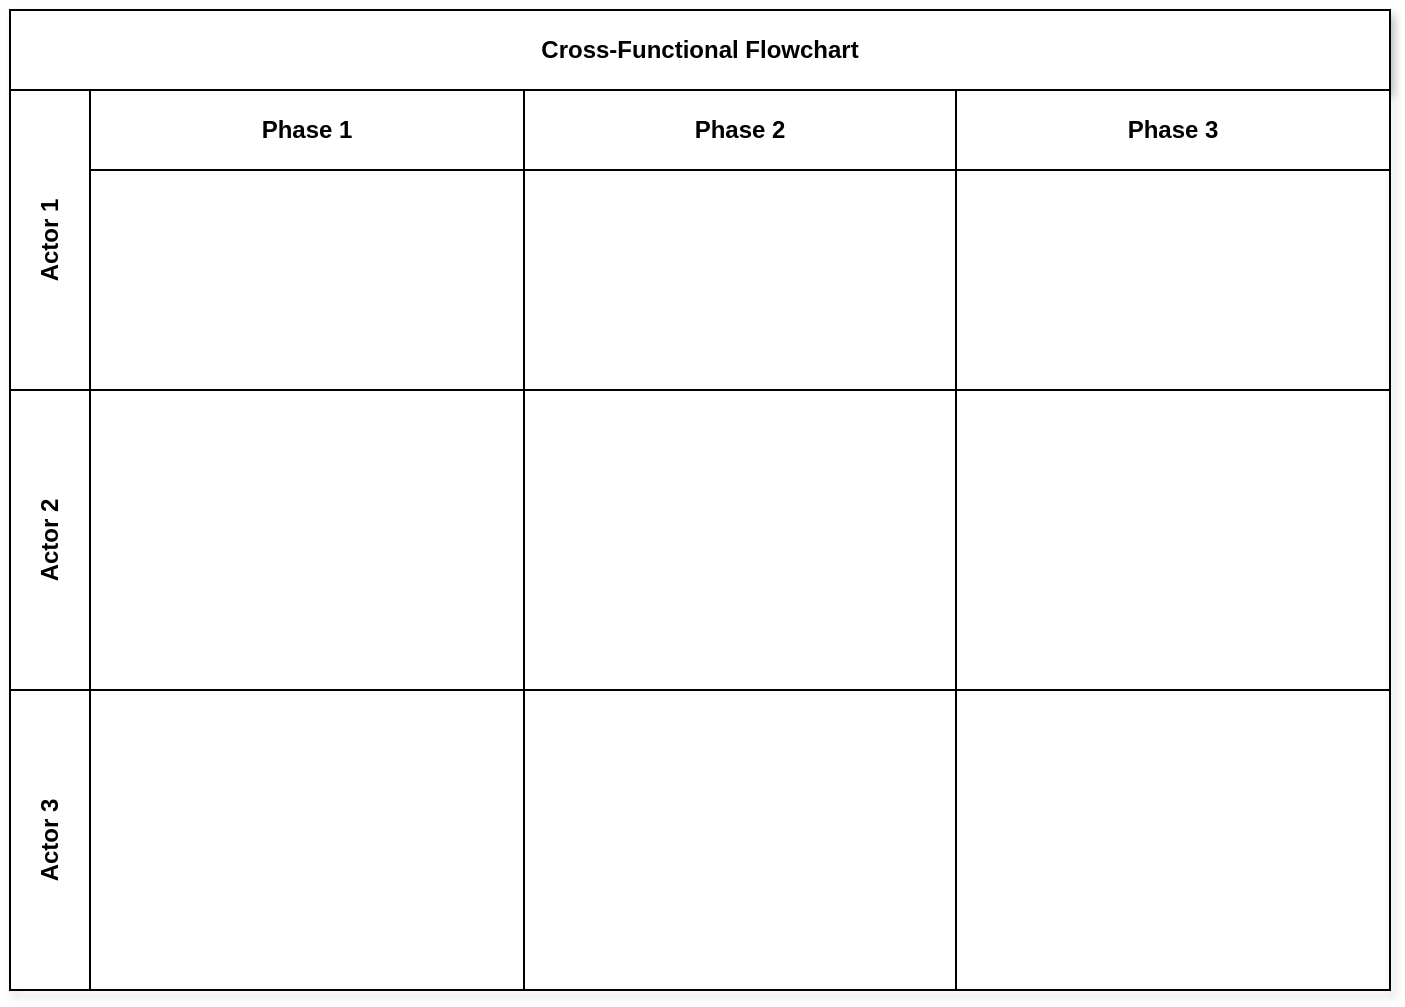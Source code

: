 <mxfile version="13.2.6" type="github">
  <diagram id="Tj66JnKeuqyUJ6a2f78D" name="Page-1">
    <mxGraphModel dx="928" dy="655" grid="1" gridSize="10" guides="1" tooltips="1" connect="1" arrows="1" fold="1" page="1" pageScale="1" pageWidth="827" pageHeight="1169" math="0" shadow="0">
      <root>
        <mxCell id="0" />
        <mxCell id="1" parent="0" />
        <mxCell id="NB5Zp1sePe0_pvA7rIgu-1" value="Cross-Functional Flowchart" style="shape=table;childLayout=tableLayout;rowLines=0;columnLines=0;startSize=40;html=1;whiteSpace=wrap;collapsible=0;recursiveResize=0;expand=0;pointerEvents=0;fontStyle=1;align=center;shadow=1;" vertex="1" parent="1">
          <mxGeometry x="80" y="70" width="690" height="490" as="geometry" />
        </mxCell>
        <mxCell id="NB5Zp1sePe0_pvA7rIgu-2" value="Actor 1" style="swimlane;horizontal=0;points=[[0,0.5],[1,0.5]];portConstraint=eastwest;startSize=40;html=1;whiteSpace=wrap;collapsible=0;recursiveResize=0;expand=0;pointerEvents=0;fontStyle=1" vertex="1" parent="NB5Zp1sePe0_pvA7rIgu-1">
          <mxGeometry y="40" width="690" height="150" as="geometry" />
        </mxCell>
        <mxCell id="NB5Zp1sePe0_pvA7rIgu-3" value="Phase 1" style="swimlane;connectable=0;startSize=40;html=1;whiteSpace=wrap;collapsible=0;recursiveResize=0;expand=0;pointerEvents=0;" vertex="1" parent="NB5Zp1sePe0_pvA7rIgu-2">
          <mxGeometry x="40" width="217" height="150" as="geometry" />
        </mxCell>
        <mxCell id="NB5Zp1sePe0_pvA7rIgu-4" value="Phase 2" style="swimlane;connectable=0;startSize=40;html=1;whiteSpace=wrap;collapsible=0;recursiveResize=0;expand=0;pointerEvents=0;" vertex="1" parent="NB5Zp1sePe0_pvA7rIgu-2">
          <mxGeometry x="257" width="216" height="150" as="geometry" />
        </mxCell>
        <mxCell id="NB5Zp1sePe0_pvA7rIgu-5" value="Phase 3" style="swimlane;connectable=0;startSize=40;html=1;whiteSpace=wrap;collapsible=0;recursiveResize=0;expand=0;pointerEvents=0;" vertex="1" parent="NB5Zp1sePe0_pvA7rIgu-2">
          <mxGeometry x="473" width="217" height="150" as="geometry" />
        </mxCell>
        <mxCell id="NB5Zp1sePe0_pvA7rIgu-6" value="Actor 2" style="swimlane;horizontal=0;points=[[0,0.5],[1,0.5]];portConstraint=eastwest;startSize=40;html=1;whiteSpace=wrap;collapsible=0;recursiveResize=0;expand=0;pointerEvents=0;" vertex="1" parent="NB5Zp1sePe0_pvA7rIgu-1">
          <mxGeometry y="190" width="690" height="150" as="geometry" />
        </mxCell>
        <mxCell id="NB5Zp1sePe0_pvA7rIgu-7" value="" style="swimlane;connectable=0;startSize=0;html=1;whiteSpace=wrap;collapsible=0;recursiveResize=0;expand=0;pointerEvents=0;" vertex="1" parent="NB5Zp1sePe0_pvA7rIgu-6">
          <mxGeometry x="40" width="217" height="150" as="geometry" />
        </mxCell>
        <mxCell id="NB5Zp1sePe0_pvA7rIgu-8" value="" style="swimlane;connectable=0;startSize=0;html=1;whiteSpace=wrap;collapsible=0;recursiveResize=0;expand=0;pointerEvents=0;" vertex="1" parent="NB5Zp1sePe0_pvA7rIgu-6">
          <mxGeometry x="257" width="216" height="150" as="geometry" />
        </mxCell>
        <mxCell id="NB5Zp1sePe0_pvA7rIgu-9" value="" style="swimlane;connectable=0;startSize=0;html=1;whiteSpace=wrap;collapsible=0;recursiveResize=0;expand=0;pointerEvents=0;" vertex="1" parent="NB5Zp1sePe0_pvA7rIgu-6">
          <mxGeometry x="473" width="217" height="150" as="geometry" />
        </mxCell>
        <mxCell id="NB5Zp1sePe0_pvA7rIgu-10" value="Actor 3" style="swimlane;horizontal=0;points=[[0,0.5],[1,0.5]];portConstraint=eastwest;startSize=40;html=1;whiteSpace=wrap;collapsible=0;recursiveResize=0;expand=0;pointerEvents=0;" vertex="1" parent="NB5Zp1sePe0_pvA7rIgu-1">
          <mxGeometry y="340" width="690" height="150" as="geometry" />
        </mxCell>
        <mxCell id="NB5Zp1sePe0_pvA7rIgu-11" value="" style="swimlane;connectable=0;startSize=0;html=1;whiteSpace=wrap;collapsible=0;recursiveResize=0;expand=0;pointerEvents=0;" vertex="1" parent="NB5Zp1sePe0_pvA7rIgu-10">
          <mxGeometry x="40" width="217" height="150" as="geometry" />
        </mxCell>
        <mxCell id="NB5Zp1sePe0_pvA7rIgu-12" value="" style="swimlane;connectable=0;startSize=0;html=1;whiteSpace=wrap;collapsible=0;recursiveResize=0;expand=0;pointerEvents=0;" vertex="1" parent="NB5Zp1sePe0_pvA7rIgu-10">
          <mxGeometry x="257" width="216" height="150" as="geometry" />
        </mxCell>
        <mxCell id="NB5Zp1sePe0_pvA7rIgu-13" value="" style="swimlane;connectable=0;startSize=0;html=1;whiteSpace=wrap;collapsible=0;recursiveResize=0;expand=0;pointerEvents=0;" vertex="1" parent="NB5Zp1sePe0_pvA7rIgu-10">
          <mxGeometry x="473" width="217" height="150" as="geometry" />
        </mxCell>
      </root>
    </mxGraphModel>
  </diagram>
</mxfile>
